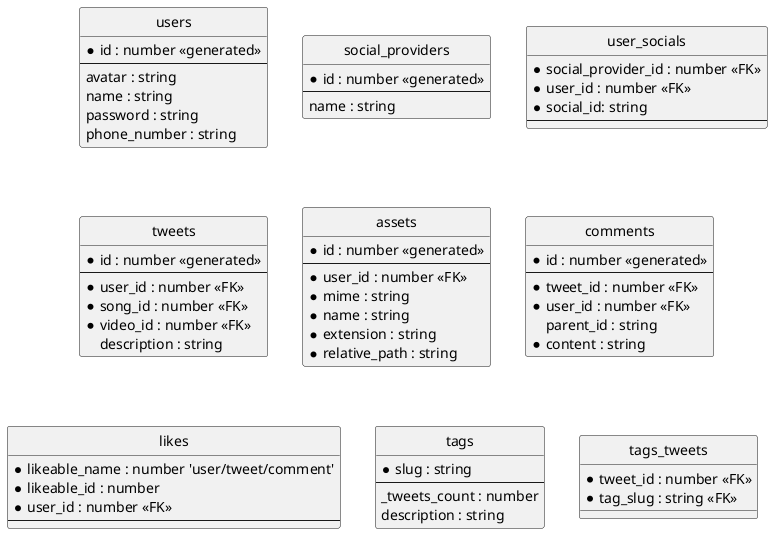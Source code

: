 @startuml
' hide the spot
hide circle
' avoid problems with angled crows feet
skinparam linetype ortho

entity "users" as users {
  *id : number <<generated>>
  --
  avatar : string
  name : string
  password : string
  phone_number : string
}

entity "social_providers" as social_providers {
  *id : number <<generated>>
  --
  name : string
}

entity "user_socials" as user_socials {
  *social_provider_id : number <<FK>>
  *user_id : number <<FK>>
  *social_id: string
  --
}

entity "tweets" as tweets {
  *id : number <<generated>>
  --
  *user_id : number <<FK>>
  *song_id : number <<FK>>
  *video_id : number <<FK>>
  description : string
}

entity "assets" as assets {
  *id : number <<generated>>
  --
  *user_id : number <<FK>>
  *mime : string
  *name : string
  *extension : string
  *relative_path : string
}

entity "comments" as comments {
  *id : number <<generated>>
  --
  *tweet_id : number <<FK>>
  *user_id : number <<FK>>
  parent_id : string
  *content : string
}

entity "likes" as likes {
  *likeable_name : number 'user/tweet/comment'
  *likeable_id : number
  *user_id : number <<FK>>
  --
}

entity "tags" as tags {
  *slug : string
  --
  _tweets_count : number
  description : string
}

entity "tags_tweets" as tags_tweets {
  *tweet_id : number <<FK>>
  *tag_slug : string <<FK>>
}



@enduml